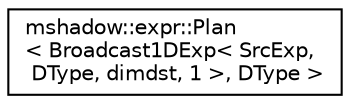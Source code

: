 digraph "Graphical Class Hierarchy"
{
 // LATEX_PDF_SIZE
  edge [fontname="Helvetica",fontsize="10",labelfontname="Helvetica",labelfontsize="10"];
  node [fontname="Helvetica",fontsize="10",shape=record];
  rankdir="LR";
  Node0 [label="mshadow::expr::Plan\l\< Broadcast1DExp\< SrcExp,\l DType, dimdst, 1 \>, DType \>",height=0.2,width=0.4,color="black", fillcolor="white", style="filled",URL="$structmshadow_1_1expr_1_1Plan_3_01Broadcast1DExp_3_01SrcExp_00_01DType_00_01dimdst_00_011_01_4_00_01DType_01_4.html",tooltip="execution plan of Broadcast1DExp"];
}
